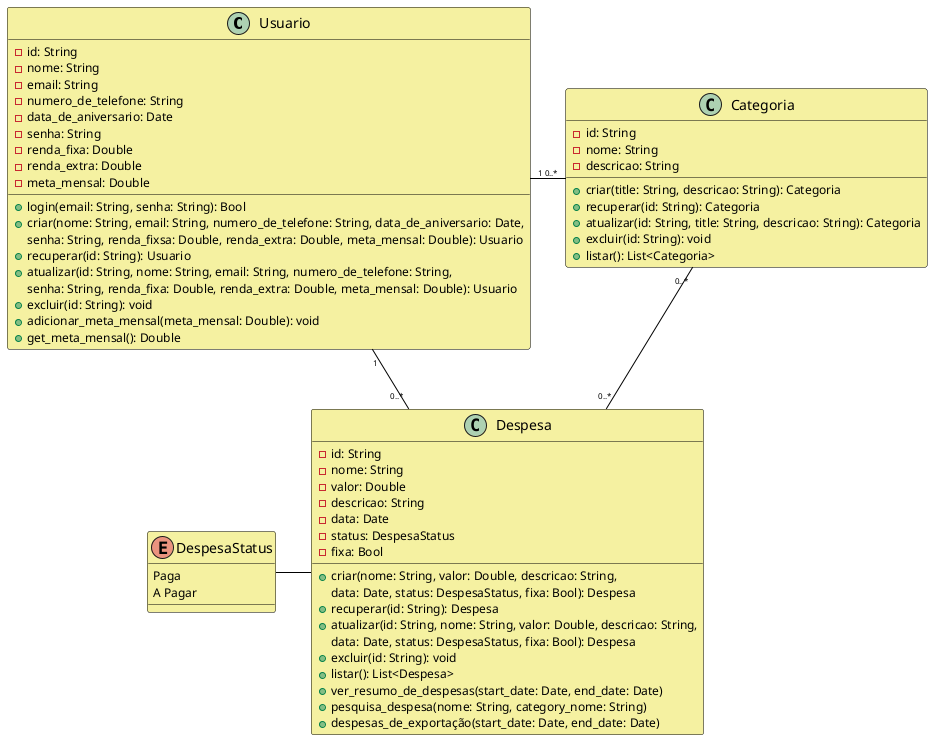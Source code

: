 @startuml Diagrama de classes

skinparam ClassAttributeFontSize 12
skinparam ClassFontSize 14
skinparam ClassBorderColor black
skinparam ArrowColor black
skinparam ArrowFontSize 8
skinparam ClassBackgroundColor #F5F1A1


class Usuario {
 -id: String
 -nome: String
 -email: String
 -numero_de_telefone: String
 -data_de_aniversario: Date
 -senha: String
 -renda_fixa: Double
 -renda_extra: Double
 -meta_mensal: Double
 +login(email: String, senha: String): Bool
 +criar(nome: String, email: String, numero_de_telefone: String, data_de_aniversario: Date, 
  senha: String, renda_fixsa: Double, renda_extra: Double, meta_mensal: Double): Usuario
 +recuperar(id: String): Usuario
 +atualizar(id: String, nome: String, email: String, numero_de_telefone: String,
 senha: String, renda_fixa: Double, renda_extra: Double, meta_mensal: Double): Usuario
 +excluir(id: String): void
 +adicionar_meta_mensal(meta_mensal: Double): void
 +get_meta_mensal(): Double
}

class Despesa {
 -id: String
 -nome: String
 -valor: Double
 -descricao: String
 -data: Date
 -status: DespesaStatus
 -fixa: Bool
 +criar(nome: String, valor: Double, descricao: String,
  data: Date, status: DespesaStatus, fixa: Bool): Despesa
 +recuperar(id: String): Despesa
 +atualizar(id: String, nome: String, valor: Double, descricao: String, 
  data: Date, status: DespesaStatus, fixa: Bool): Despesa
 +excluir(id: String): void
 +listar(): List<Despesa>
 +ver_resumo_de_despesas(start_date: Date, end_date: Date)
 +pesquisa_despesa(nome: String, category_nome: String)
 +despesas_de_exportação(start_date: Date, end_date: Date)
}

class Categoria {
 -id: String
 -nome: String
 -descricao: String
 +criar(title: String, descricao: String): Categoria
 +recuperar(id: String): Categoria
 +atualizar(id: String, title: String, descricao: String): Categoria
 +excluir(id: String): void
 +listar(): List<Categoria>
}

enum DespesaStatus {
 Paga
 A Pagar
}

Usuario"1" -down- "0..*"Despesa
Usuario"1" -right- "0..*"Categoria
Despesa"0..*" -up- "0..*"Categoria
Despesa -left- DespesaStatus

@enduml
